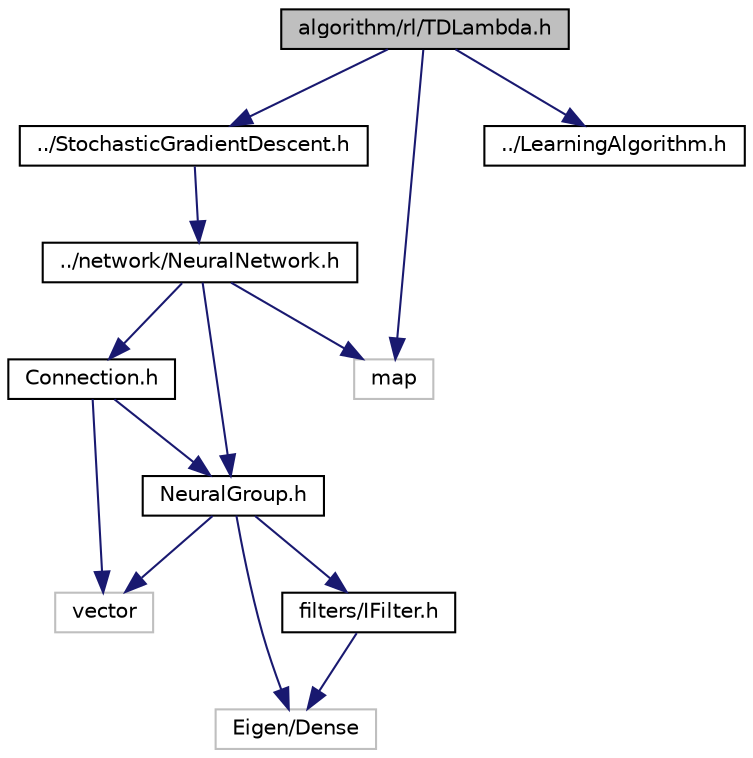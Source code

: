 digraph "algorithm/rl/TDLambda.h"
{
  edge [fontname="Helvetica",fontsize="10",labelfontname="Helvetica",labelfontsize="10"];
  node [fontname="Helvetica",fontsize="10",shape=record];
  Node1 [label="algorithm/rl/TDLambda.h",height=0.2,width=0.4,color="black", fillcolor="grey75", style="filled", fontcolor="black"];
  Node1 -> Node2 [color="midnightblue",fontsize="10",style="solid",fontname="Helvetica"];
  Node2 [label="../StochasticGradientDescent.h",height=0.2,width=0.4,color="black", fillcolor="white", style="filled",URL="$_gradient_base_8h.html"];
  Node2 -> Node3 [color="midnightblue",fontsize="10",style="solid",fontname="Helvetica"];
  Node3 [label="../network/NeuralNetwork.h",height=0.2,width=0.4,color="black", fillcolor="white", style="filled",URL="$_neural_network_8h.html"];
  Node3 -> Node4 [color="midnightblue",fontsize="10",style="solid",fontname="Helvetica"];
  Node4 [label="NeuralGroup.h",height=0.2,width=0.4,color="black", fillcolor="white", style="filled",URL="$_neural_group_8h.html"];
  Node4 -> Node5 [color="midnightblue",fontsize="10",style="solid",fontname="Helvetica"];
  Node5 [label="vector",height=0.2,width=0.4,color="grey75", fillcolor="white", style="filled"];
  Node4 -> Node6 [color="midnightblue",fontsize="10",style="solid",fontname="Helvetica"];
  Node6 [label="Eigen/Dense",height=0.2,width=0.4,color="grey75", fillcolor="white", style="filled"];
  Node4 -> Node7 [color="midnightblue",fontsize="10",style="solid",fontname="Helvetica"];
  Node7 [label="filters/IFilter.h",height=0.2,width=0.4,color="black", fillcolor="white", style="filled",URL="$_i_filter_8h.html"];
  Node7 -> Node6 [color="midnightblue",fontsize="10",style="solid",fontname="Helvetica"];
  Node3 -> Node8 [color="midnightblue",fontsize="10",style="solid",fontname="Helvetica"];
  Node8 [label="Connection.h",height=0.2,width=0.4,color="black", fillcolor="white", style="filled",URL="$_connection_8h.html"];
  Node8 -> Node5 [color="midnightblue",fontsize="10",style="solid",fontname="Helvetica"];
  Node8 -> Node4 [color="midnightblue",fontsize="10",style="solid",fontname="Helvetica"];
  Node3 -> Node9 [color="midnightblue",fontsize="10",style="solid",fontname="Helvetica"];
  Node9 [label="map",height=0.2,width=0.4,color="grey75", fillcolor="white", style="filled"];
  Node1 -> Node10 [color="midnightblue",fontsize="10",style="solid",fontname="Helvetica"];
  Node10 [label="../LearningAlgorithm.h",height=0.2,width=0.4,color="black", fillcolor="white", style="filled",URL="$_learning_algorithm_8h.html"];
  Node1 -> Node9 [color="midnightblue",fontsize="10",style="solid",fontname="Helvetica"];
}
